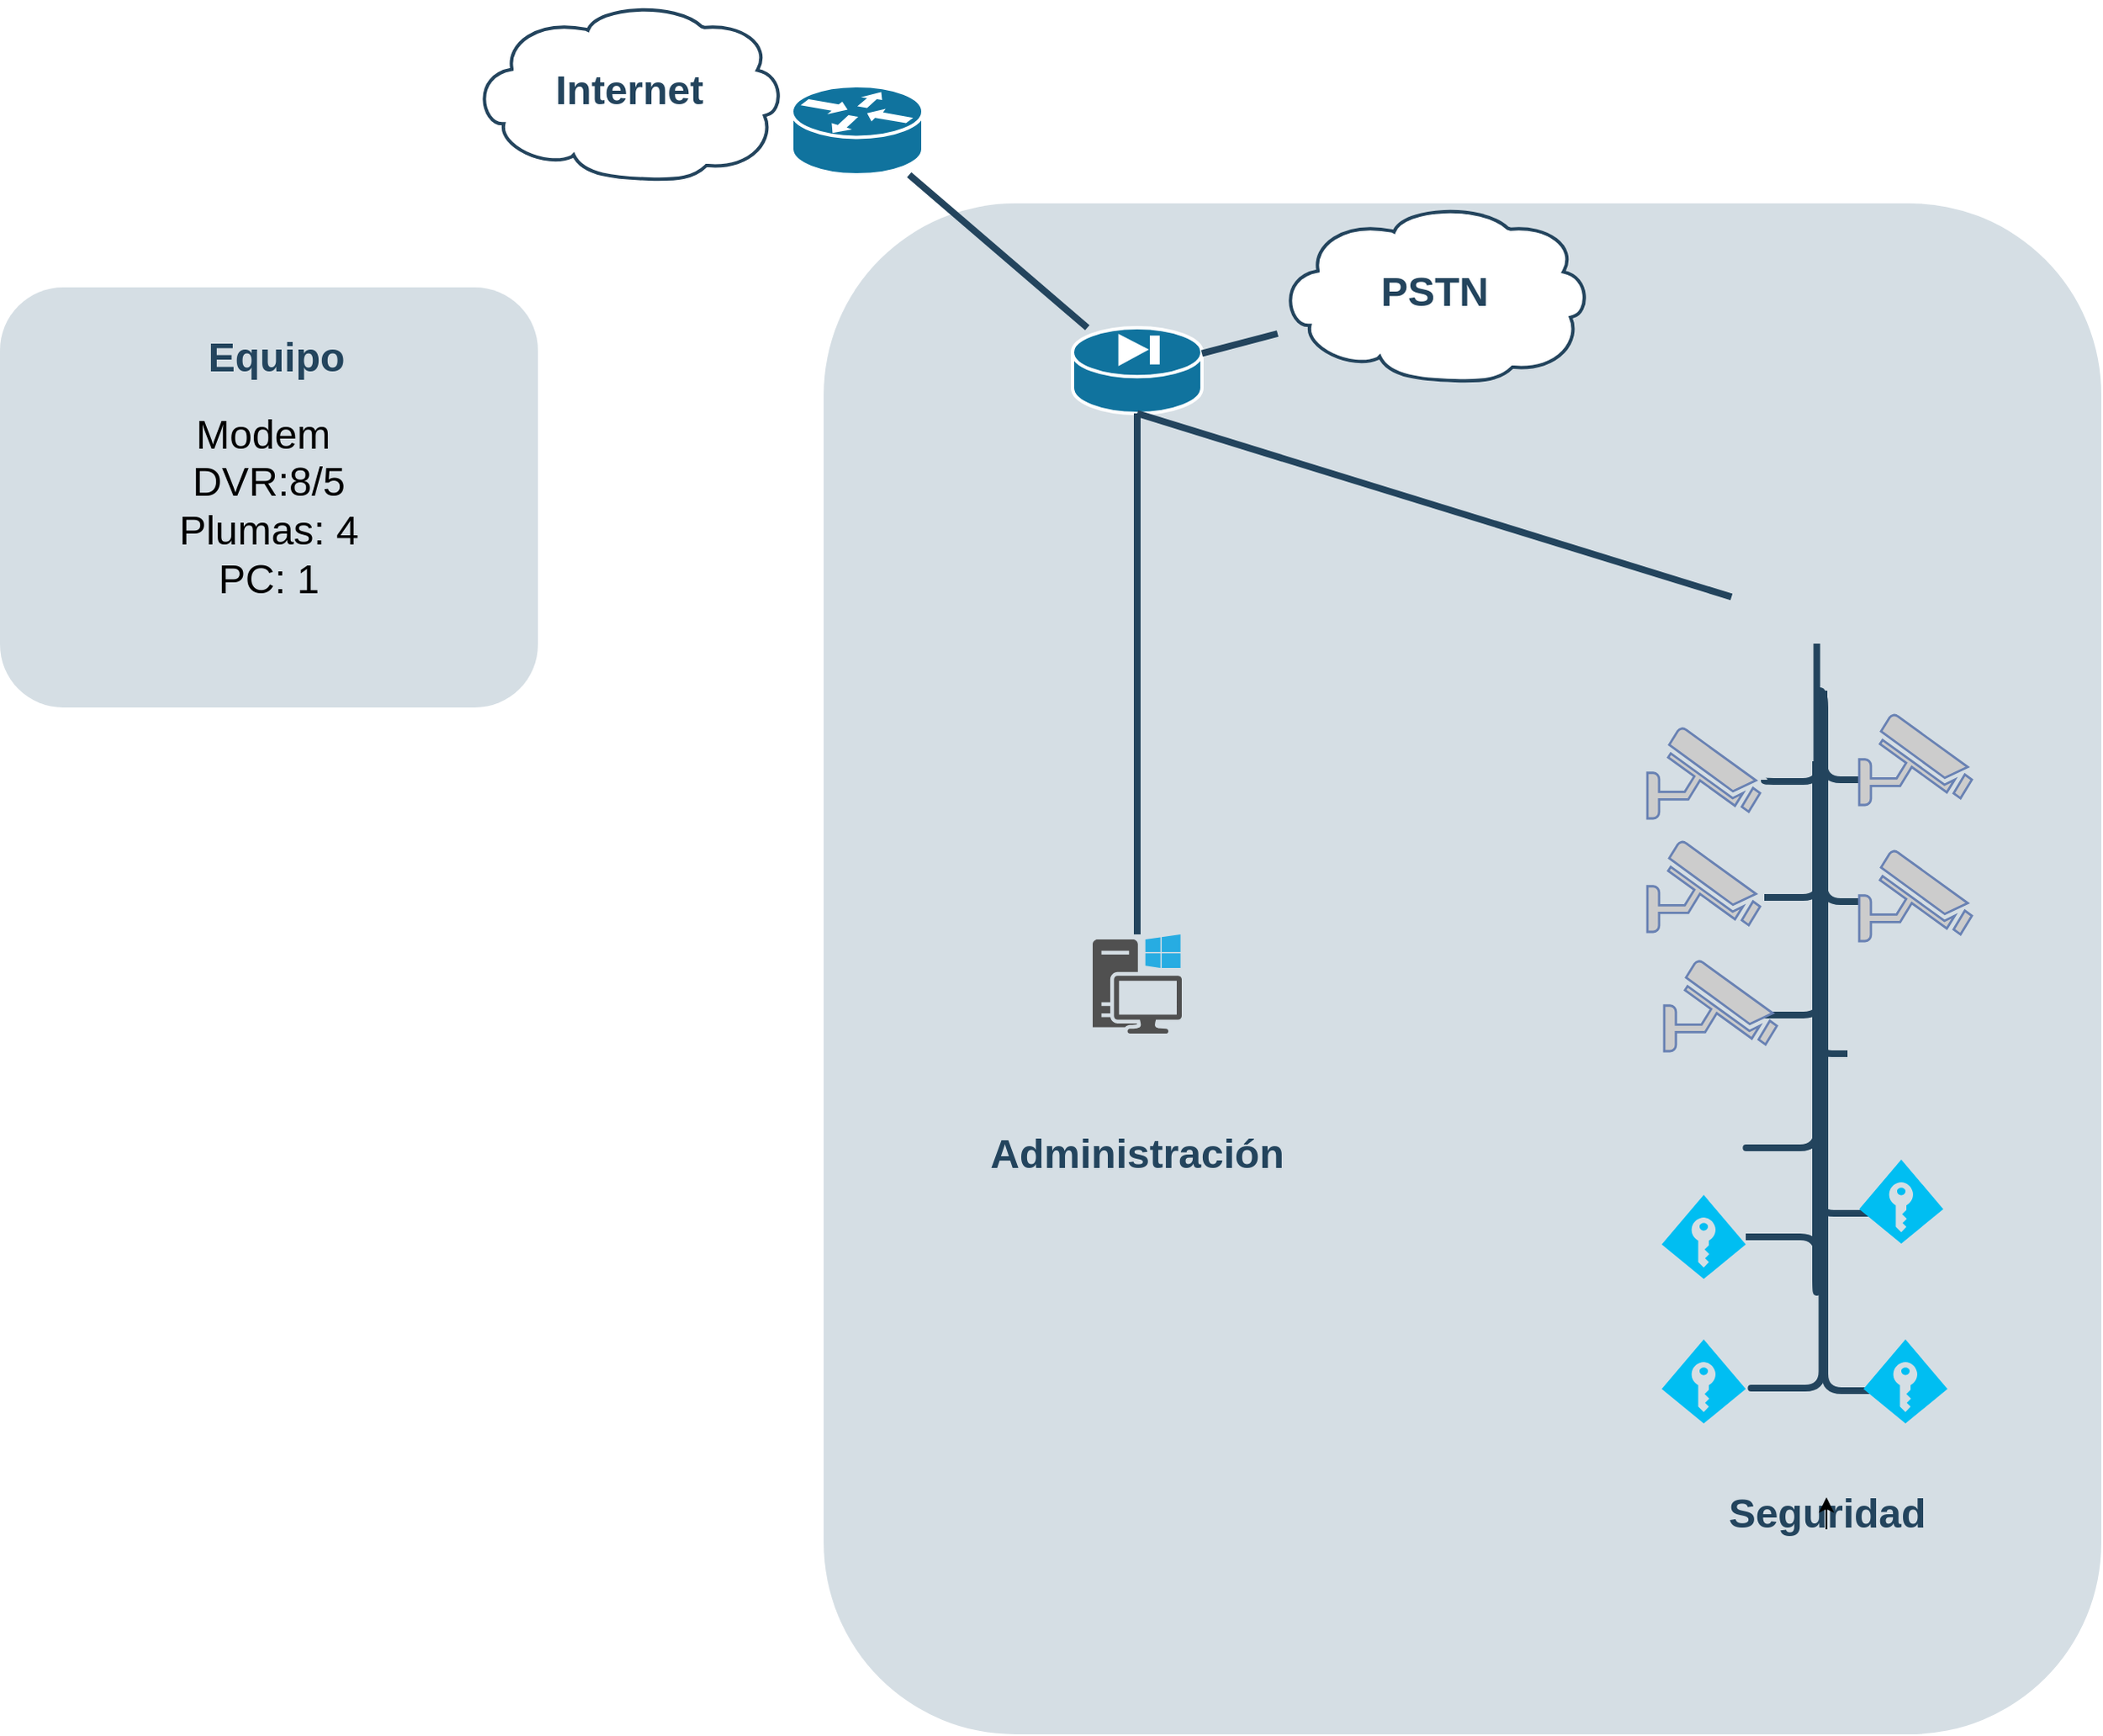 <mxfile version="22.0.8" type="github">
  <diagram id="6a731a19-8d31-9384-78a2-239565b7b9f0" name="Page-1">
    <mxGraphModel dx="2322" dy="1264" grid="1" gridSize="10" guides="1" tooltips="1" connect="1" arrows="1" fold="1" page="1" pageScale="1" pageWidth="827" pageHeight="1169" background="none" math="0" shadow="0">
      <root>
        <mxCell id="0" />
        <mxCell id="1" parent="0" />
        <mxCell id="2092" value="" style="rounded=1;whiteSpace=wrap;html=1;strokeColor=none;fillColor=#BAC8D3;fontSize=24;fontColor=#23445D;align=center;opacity=60;" parent="1" vertex="1">
          <mxGeometry x="650" y="150" width="760" height="911" as="geometry" />
        </mxCell>
        <mxCell id="2108" value="" style="shape=mxgraph.cisco.security.pix_firewall;html=1;dashed=0;fillColor=#10739E;strokeColor=#ffffff;strokeWidth=2;verticalLabelPosition=bottom;verticalAlign=top;fontFamily=Helvetica;fontSize=36;fontColor=#FFB366" parent="1" vertex="1">
          <mxGeometry x="798" y="224" width="77" height="51" as="geometry" />
        </mxCell>
        <mxCell id="2109" value="Internet" style="shape=mxgraph.cisco.storage.cloud;html=1;dashed=0;strokeColor=#23445D;fillColor=#ffffff;strokeWidth=2;fontFamily=Helvetica;fontSize=24;fontColor=#23445D;align=center;fontStyle=1" parent="1" vertex="1">
          <mxGeometry x="440.5" y="30" width="186" height="106" as="geometry" />
        </mxCell>
        <mxCell id="2110" value="PSTN" style="shape=mxgraph.cisco.storage.cloud;html=1;dashed=0;strokeColor=#23445D;fillColor=#ffffff;strokeWidth=2;fontFamily=Helvetica;fontSize=24;fontColor=#23445D;fontStyle=1" parent="1" vertex="1">
          <mxGeometry x="920" y="150" width="186" height="106" as="geometry" />
        </mxCell>
        <mxCell id="2138" value="" style="shape=mxgraph.cisco.routers.router;html=1;dashed=0;fillColor=#10739E;strokeColor=#ffffff;strokeWidth=2;verticalLabelPosition=bottom;verticalAlign=top;fontFamily=Helvetica;fontSize=36;fontColor=#FFB366" parent="1" vertex="1">
          <mxGeometry x="631" y="80" width="78" height="53" as="geometry" />
        </mxCell>
        <mxCell id="2170" value="" style="elbow=horizontal;endArrow=none;html=1;strokeColor=#23445D;endFill=0;strokeWidth=4;rounded=1" parent="1" source="2108" target="2138" edge="1">
          <mxGeometry width="100" height="100" relative="1" as="geometry">
            <mxPoint x="1210" y="198.0" as="sourcePoint" />
            <mxPoint x="1210.278" y="240.083" as="targetPoint" />
          </mxGeometry>
        </mxCell>
        <mxCell id="2171" value="" style="elbow=horizontal;endArrow=none;html=1;strokeColor=#23445D;endFill=0;strokeWidth=4;rounded=1" parent="1" source="2108" target="2110" edge="1">
          <mxGeometry width="100" height="100" relative="1" as="geometry">
            <mxPoint x="1220" y="208.0" as="sourcePoint" />
            <mxPoint x="910" y="219.149" as="targetPoint" />
          </mxGeometry>
        </mxCell>
        <mxCell id="2173" style="edgeStyle=none;rounded=1;html=1;strokeColor=#23445D;endArrow=none;endFill=0;strokeWidth=4" parent="1" source="2108" target="Q__xzIpu4N2IP-a3nQCp-2258" edge="1">
          <mxGeometry relative="1" as="geometry">
            <mxPoint x="822.5" y="404" as="sourcePoint" />
            <mxPoint x="822.5" y="466" as="targetPoint" />
            <Array as="points" />
          </mxGeometry>
        </mxCell>
        <mxCell id="2174" style="edgeStyle=none;rounded=1;html=1;strokeColor=#23445D;endArrow=none;endFill=0;strokeWidth=4;exitX=0.5;exitY=1;exitDx=0;exitDy=0;exitPerimeter=0;" parent="1" source="2108" target="2dOc67XMpe4D0IIJay1_-2258" edge="1">
          <mxGeometry relative="1" as="geometry">
            <mxPoint x="854.5" y="374.577" as="sourcePoint" />
            <mxPoint x="1153" y="402.859" as="targetPoint" />
          </mxGeometry>
        </mxCell>
        <mxCell id="2203" style="edgeStyle=orthogonalEdgeStyle;rounded=1;html=1;strokeColor=#23445D;endArrow=none;endFill=0;strokeWidth=4" parent="1" edge="1">
          <mxGeometry relative="1" as="geometry">
            <Array as="points">
              <mxPoint x="1242.5" y="494" />
            </Array>
            <mxPoint x="1242.5" y="440" as="sourcePoint" />
            <mxPoint x="1209.5" y="493" as="targetPoint" />
          </mxGeometry>
        </mxCell>
        <mxCell id="2204" style="edgeStyle=orthogonalEdgeStyle;rounded=1;html=1;strokeColor=#23445D;endArrow=none;endFill=0;strokeWidth=4" parent="1" edge="1">
          <mxGeometry relative="1" as="geometry">
            <Array as="points">
              <mxPoint x="1242.5" y="563" />
            </Array>
            <mxPoint x="1242.5" y="490" as="sourcePoint" />
            <mxPoint x="1209.5" y="563" as="targetPoint" />
          </mxGeometry>
        </mxCell>
        <mxCell id="2205" style="edgeStyle=orthogonalEdgeStyle;rounded=1;html=1;strokeColor=#23445D;endArrow=none;endFill=0;strokeWidth=4" parent="1" edge="1">
          <mxGeometry relative="1" as="geometry">
            <Array as="points">
              <mxPoint x="1242.25" y="633" />
            </Array>
            <mxPoint x="1242.75" y="550" as="sourcePoint" />
            <mxPoint x="1209.25" y="633" as="targetPoint" />
          </mxGeometry>
        </mxCell>
        <mxCell id="2206" style="edgeStyle=orthogonalEdgeStyle;rounded=1;html=1;strokeColor=#23445D;endArrow=none;endFill=0;strokeWidth=4" parent="1" edge="1">
          <mxGeometry relative="1" as="geometry">
            <Array as="points">
              <mxPoint x="1245" y="493" />
            </Array>
            <mxPoint x="1245" y="440" as="sourcePoint" />
            <mxPoint x="1266" y="493" as="targetPoint" />
          </mxGeometry>
        </mxCell>
        <mxCell id="2207" style="edgeStyle=orthogonalEdgeStyle;rounded=1;html=1;strokeColor=#23445D;endArrow=none;endFill=0;strokeWidth=4" parent="1" edge="1">
          <mxGeometry relative="1" as="geometry">
            <Array as="points">
              <mxPoint x="1245" y="565.5" />
            </Array>
            <mxPoint x="1245" y="480" as="sourcePoint" />
            <mxPoint x="1266" y="565.5" as="targetPoint" />
          </mxGeometry>
        </mxCell>
        <mxCell id="2230" value="&lt;font style=&quot;font-size: 24px;&quot;&gt;Seguridad&lt;/font&gt;" style="rounded=1;whiteSpace=wrap;html=1;strokeColor=none;fillColor=none;fontSize=14;fontColor=#23445D;align=center;fontStyle=1" parent="1" vertex="1">
          <mxGeometry x="1198.5" y="920" width="96" height="19" as="geometry" />
        </mxCell>
        <mxCell id="2232" value="&lt;font color=&quot;#23445d&quot;&gt;&lt;font style=&quot;font-size: 24px;&quot;&gt;Administración&lt;/font&gt;&lt;br&gt;&lt;/font&gt;" style="rounded=1;whiteSpace=wrap;html=1;strokeColor=none;fillColor=none;fontSize=14;fontColor=#742B21;align=center;fontStyle=1" parent="1" vertex="1">
          <mxGeometry x="782" y="706" width="109" height="19" as="geometry" />
        </mxCell>
        <mxCell id="2238" style="edgeStyle=orthogonalEdgeStyle;rounded=1;html=1;endArrow=none;endFill=0;strokeColor=#23445D;strokeWidth=4;fontSize=14;fontColor=#990000" parent="1" edge="1">
          <mxGeometry relative="1" as="geometry">
            <Array as="points">
              <mxPoint x="1241.5" y="751" />
            </Array>
            <mxPoint x="1241" y="440" as="sourcePoint" />
            <mxPoint x="1271.5" y="751" as="targetPoint" />
          </mxGeometry>
        </mxCell>
        <mxCell id="2240" style="edgeStyle=orthogonalEdgeStyle;rounded=1;html=1;endArrow=none;endFill=0;strokeColor=#23445D;strokeWidth=4;fontSize=14;fontColor=#990000" parent="1" edge="1">
          <mxGeometry relative="1" as="geometry">
            <Array as="points">
              <mxPoint x="1241" y="712" />
              <mxPoint x="1197" y="712" />
            </Array>
            <mxPoint x="1201" y="712" as="targetPoint" />
            <mxPoint x="1240.75" y="412" as="sourcePoint" />
          </mxGeometry>
        </mxCell>
        <mxCell id="2241" style="edgeStyle=orthogonalEdgeStyle;rounded=1;html=1;endArrow=none;endFill=0;strokeColor=#23445D;strokeWidth=4;fontSize=14;fontColor=#990000" parent="1" edge="1" target="Q__xzIpu4N2IP-a3nQCp-2261">
          <mxGeometry relative="1" as="geometry">
            <Array as="points">
              <mxPoint x="1240" y="798" />
              <mxPoint x="1241" y="798" />
              <mxPoint x="1241" y="765" />
            </Array>
            <mxPoint x="1197" y="798" as="targetPoint" />
            <mxPoint x="1240" y="482" as="sourcePoint" />
          </mxGeometry>
        </mxCell>
        <mxCell id="2250" style="edgeStyle=orthogonalEdgeStyle;rounded=1;html=1;endArrow=none;endFill=0;strokeColor=#23445D;strokeWidth=4;fontSize=14;fontColor=#990000" parent="1" edge="1">
          <mxGeometry relative="1" as="geometry">
            <Array as="points">
              <mxPoint x="1241" y="656" />
            </Array>
            <mxPoint x="1241" y="514" as="sourcePoint" />
            <mxPoint x="1259" y="656" as="targetPoint" />
          </mxGeometry>
        </mxCell>
        <mxCell id="2257" style="edgeStyle=orthogonalEdgeStyle;curved=1;rounded=0;jumpStyle=none;html=1;exitX=0.75;exitY=0;entryX=0.75;entryY=0;shadow=0;labelBackgroundColor=#ffffff;startArrow=none;startFill=0;endArrow=none;endFill=0;endSize=10;jettySize=auto;orthogonalLoop=1;strokeColor=#23445D;strokeWidth=2;fillColor=#F08705;fontFamily=Helvetica;fontSize=25;fontColor=#23445D;align=left;" parent="1" edge="1">
          <mxGeometry relative="1" as="geometry">
            <mxPoint x="1085.75" y="424" as="sourcePoint" />
            <mxPoint x="1085.75" y="424" as="targetPoint" />
          </mxGeometry>
        </mxCell>
        <mxCell id="2dOc67XMpe4D0IIJay1_-2258" value="" style="shape=image;html=1;verticalAlign=top;verticalLabelPosition=bottom;labelBackgroundColor=#ffffff;imageAspect=0;aspect=fixed;image=https://cdn0.iconfinder.com/data/icons/google-material-design-3-0/48/ic_fiber_dvr_48px-128.png" parent="1" vertex="1">
          <mxGeometry x="1190" y="350" width="99" height="99" as="geometry" />
        </mxCell>
        <mxCell id="2dOc67XMpe4D0IIJay1_-2260" value="" style="fontColor=#0066CC;verticalAlign=top;verticalLabelPosition=bottom;labelPosition=center;align=center;html=1;outlineConnect=0;fillColor=#CCCCCC;strokeColor=#6881B3;gradientColor=none;gradientDirection=north;strokeWidth=2;shape=mxgraph.networks.security_camera;" parent="1" vertex="1">
          <mxGeometry x="1266" y="535" width="67" height="54" as="geometry" />
        </mxCell>
        <mxCell id="2dOc67XMpe4D0IIJay1_-2261" value="" style="fontColor=#0066CC;verticalAlign=top;verticalLabelPosition=bottom;labelPosition=center;align=center;html=1;outlineConnect=0;fillColor=#CCCCCC;strokeColor=#6881B3;gradientColor=none;gradientDirection=north;strokeWidth=2;shape=mxgraph.networks.security_camera;" parent="1" vertex="1">
          <mxGeometry x="1140" y="462" width="67" height="54" as="geometry" />
        </mxCell>
        <mxCell id="2dOc67XMpe4D0IIJay1_-2263" value="" style="fontColor=#0066CC;verticalAlign=top;verticalLabelPosition=bottom;labelPosition=center;align=center;html=1;outlineConnect=0;fillColor=#CCCCCC;strokeColor=#6881B3;gradientColor=none;gradientDirection=north;strokeWidth=2;shape=mxgraph.networks.security_camera;" parent="1" vertex="1">
          <mxGeometry x="1266" y="454" width="67" height="54" as="geometry" />
        </mxCell>
        <mxCell id="2dOc67XMpe4D0IIJay1_-2264" value="" style="fontColor=#0066CC;verticalAlign=top;verticalLabelPosition=bottom;labelPosition=center;align=center;html=1;outlineConnect=0;fillColor=#CCCCCC;strokeColor=#6881B3;gradientColor=none;gradientDirection=north;strokeWidth=2;shape=mxgraph.networks.security_camera;" parent="1" vertex="1">
          <mxGeometry x="1140" y="529.5" width="67" height="54" as="geometry" />
        </mxCell>
        <mxCell id="2dOc67XMpe4D0IIJay1_-2267" value="" style="fontColor=#0066CC;verticalAlign=top;verticalLabelPosition=bottom;labelPosition=center;align=center;html=1;outlineConnect=0;fillColor=#CCCCCC;strokeColor=#6881B3;gradientColor=none;gradientDirection=north;strokeWidth=2;shape=mxgraph.networks.security_camera;" parent="1" vertex="1">
          <mxGeometry x="1150" y="600.5" width="67" height="54" as="geometry" />
        </mxCell>
        <mxCell id="Q__xzIpu4N2IP-a3nQCp-2258" value="" style="sketch=0;pointerEvents=1;shadow=0;dashed=0;html=1;strokeColor=none;fillColor=#505050;labelPosition=center;verticalLabelPosition=bottom;verticalAlign=top;outlineConnect=0;align=center;shape=mxgraph.office.devices.workstation_pc;" vertex="1" parent="1">
          <mxGeometry x="810" y="585" width="53" height="59" as="geometry" />
        </mxCell>
        <mxCell id="Q__xzIpu4N2IP-a3nQCp-2259" style="edgeStyle=orthogonalEdgeStyle;rounded=1;html=1;strokeColor=#23445D;endArrow=none;endFill=0;strokeWidth=4" edge="1" parent="1">
          <mxGeometry relative="1" as="geometry">
            <Array as="points">
              <mxPoint x="1245.5" y="856.5" />
            </Array>
            <mxPoint x="1240" y="440" as="sourcePoint" />
            <mxPoint x="1275.5" y="856.5" as="targetPoint" />
          </mxGeometry>
        </mxCell>
        <mxCell id="Q__xzIpu4N2IP-a3nQCp-2260" value="" style="verticalLabelPosition=bottom;html=1;verticalAlign=top;align=center;strokeColor=none;fillColor=#00BEF2;shape=mxgraph.azure.access_control;" vertex="1" parent="1">
          <mxGeometry x="1148.5" y="826" width="50" height="50" as="geometry" />
        </mxCell>
        <mxCell id="Q__xzIpu4N2IP-a3nQCp-2261" value="" style="verticalLabelPosition=bottom;html=1;verticalAlign=top;align=center;strokeColor=none;fillColor=#00BEF2;shape=mxgraph.azure.access_control;" vertex="1" parent="1">
          <mxGeometry x="1148.5" y="740" width="50" height="50" as="geometry" />
        </mxCell>
        <mxCell id="Q__xzIpu4N2IP-a3nQCp-2262" value="" style="verticalLabelPosition=bottom;html=1;verticalAlign=top;align=center;strokeColor=none;fillColor=#00BEF2;shape=mxgraph.azure.access_control;" vertex="1" parent="1">
          <mxGeometry x="1268.5" y="826" width="50" height="50" as="geometry" />
        </mxCell>
        <mxCell id="Q__xzIpu4N2IP-a3nQCp-2263" value="" style="verticalLabelPosition=bottom;html=1;verticalAlign=top;align=center;strokeColor=none;fillColor=#00BEF2;shape=mxgraph.azure.access_control;" vertex="1" parent="1">
          <mxGeometry x="1266" y="719" width="50" height="50" as="geometry" />
        </mxCell>
        <mxCell id="Q__xzIpu4N2IP-a3nQCp-2265" style="edgeStyle=orthogonalEdgeStyle;rounded=1;html=1;endArrow=none;endFill=0;strokeColor=#23445D;strokeWidth=4;fontSize=14;fontColor=#990000" edge="1" parent="1">
          <mxGeometry relative="1" as="geometry">
            <Array as="points">
              <mxPoint x="1244" y="855" />
              <mxPoint x="1200" y="855" />
            </Array>
            <mxPoint x="1204" y="855" as="targetPoint" />
            <mxPoint x="1243.75" y="555" as="sourcePoint" />
          </mxGeometry>
        </mxCell>
        <mxCell id="Q__xzIpu4N2IP-a3nQCp-2266" style="edgeStyle=orthogonalEdgeStyle;rounded=0;orthogonalLoop=1;jettySize=auto;html=1;exitX=0.5;exitY=1;exitDx=0;exitDy=0;entryX=0.5;entryY=0;entryDx=0;entryDy=0;" edge="1" parent="1" source="2230" target="2230">
          <mxGeometry relative="1" as="geometry" />
        </mxCell>
        <mxCell id="Q__xzIpu4N2IP-a3nQCp-2267" value="" style="rounded=1;whiteSpace=wrap;html=1;strokeColor=none;fillColor=#BAC8D3;fontSize=24;fontColor=#23445D;align=center;opacity=60;" vertex="1" parent="1">
          <mxGeometry x="160" y="200" width="320" height="250" as="geometry" />
        </mxCell>
        <mxCell id="Q__xzIpu4N2IP-a3nQCp-2268" value="&lt;font color=&quot;#23445d&quot;&gt;&lt;span style=&quot;font-size: 24px;&quot;&gt;Equipo&lt;br&gt;&lt;/span&gt;&lt;br&gt;&lt;/font&gt;" style="rounded=1;whiteSpace=wrap;html=1;strokeColor=none;fillColor=none;fontSize=14;fontColor=#742B21;align=center;fontStyle=1" vertex="1" parent="1">
          <mxGeometry x="270" y="240" width="109" height="19" as="geometry" />
        </mxCell>
        <mxCell id="Q__xzIpu4N2IP-a3nQCp-2269" value="&lt;font style=&quot;font-size: 24px;&quot;&gt;Modem&amp;nbsp;&lt;br&gt;DVR:8/5&lt;br&gt;Plumas: 4&lt;br&gt;PC: 1&lt;br&gt;&lt;br&gt;&lt;/font&gt;" style="text;html=1;strokeColor=none;fillColor=none;align=center;verticalAlign=middle;whiteSpace=wrap;rounded=0;" vertex="1" parent="1">
          <mxGeometry x="240" y="330" width="160" height="30" as="geometry" />
        </mxCell>
      </root>
    </mxGraphModel>
  </diagram>
</mxfile>
